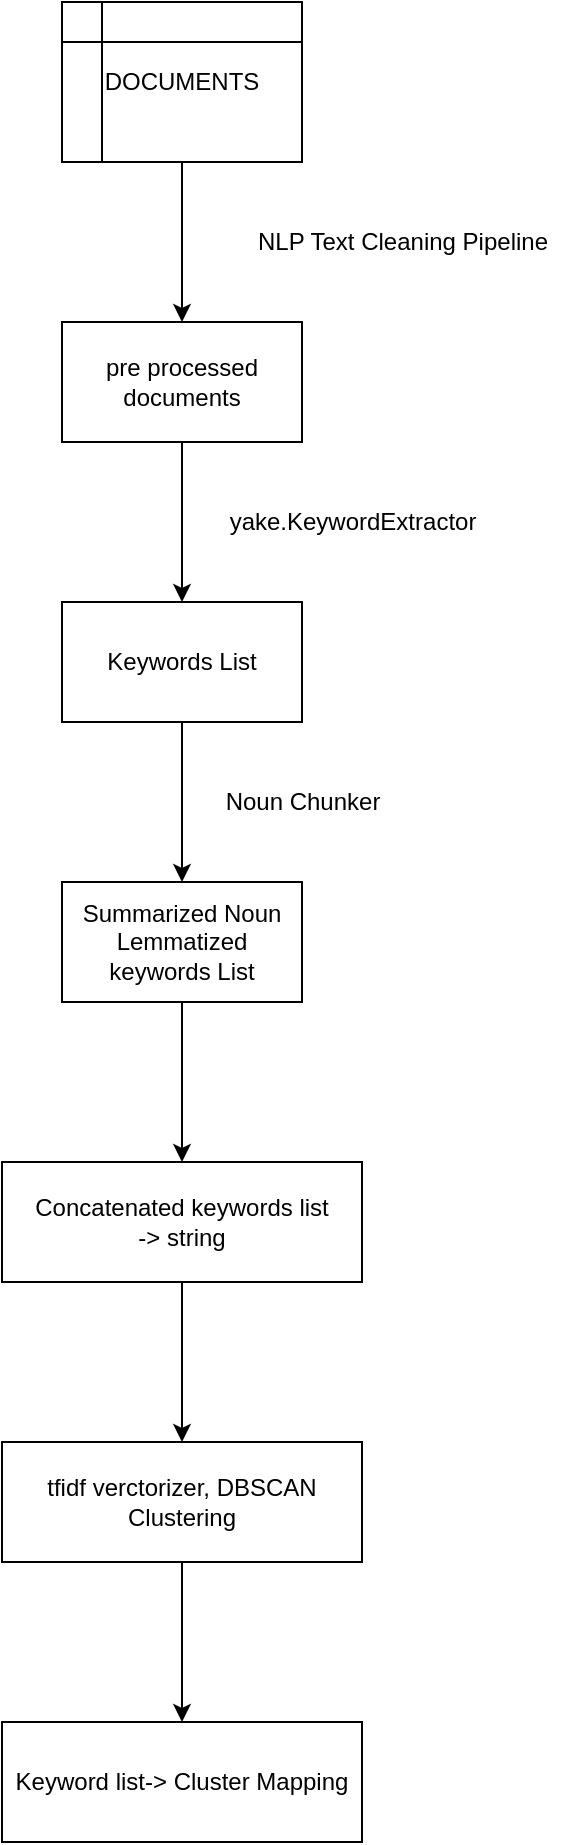 <mxfile version="14.8.4" type="github">
  <diagram id="Cfb-ZQ5fXgV1moEV1RTx" name="Page-1">
    <mxGraphModel dx="1038" dy="555" grid="1" gridSize="10" guides="1" tooltips="1" connect="1" arrows="1" fold="1" page="1" pageScale="1" pageWidth="850" pageHeight="1100" math="0" shadow="0">
      <root>
        <mxCell id="0" />
        <mxCell id="1" parent="0" />
        <mxCell id="0pmgDXqAo4w0kBsLoXP3-3" value="" style="edgeStyle=orthogonalEdgeStyle;rounded=0;orthogonalLoop=1;jettySize=auto;html=1;" edge="1" parent="1" source="0pmgDXqAo4w0kBsLoXP3-1" target="0pmgDXqAo4w0kBsLoXP3-2">
          <mxGeometry relative="1" as="geometry" />
        </mxCell>
        <mxCell id="0pmgDXqAo4w0kBsLoXP3-1" value="DOCUMENTS" style="shape=internalStorage;whiteSpace=wrap;html=1;backgroundOutline=1;" vertex="1" parent="1">
          <mxGeometry x="360" y="40" width="120" height="80" as="geometry" />
        </mxCell>
        <mxCell id="0pmgDXqAo4w0kBsLoXP3-6" value="" style="edgeStyle=orthogonalEdgeStyle;rounded=0;orthogonalLoop=1;jettySize=auto;html=1;" edge="1" parent="1" source="0pmgDXqAo4w0kBsLoXP3-2" target="0pmgDXqAo4w0kBsLoXP3-5">
          <mxGeometry relative="1" as="geometry" />
        </mxCell>
        <mxCell id="0pmgDXqAo4w0kBsLoXP3-2" value="pre processed documents" style="whiteSpace=wrap;html=1;" vertex="1" parent="1">
          <mxGeometry x="360" y="200" width="120" height="60" as="geometry" />
        </mxCell>
        <mxCell id="0pmgDXqAo4w0kBsLoXP3-4" value="NLP Text Cleaning Pipeline" style="text;html=1;align=center;verticalAlign=middle;resizable=0;points=[];autosize=1;strokeColor=none;" vertex="1" parent="1">
          <mxGeometry x="450" y="150" width="160" height="20" as="geometry" />
        </mxCell>
        <mxCell id="0pmgDXqAo4w0kBsLoXP3-9" value="" style="edgeStyle=orthogonalEdgeStyle;rounded=0;orthogonalLoop=1;jettySize=auto;html=1;" edge="1" parent="1" source="0pmgDXqAo4w0kBsLoXP3-5" target="0pmgDXqAo4w0kBsLoXP3-8">
          <mxGeometry relative="1" as="geometry" />
        </mxCell>
        <mxCell id="0pmgDXqAo4w0kBsLoXP3-5" value="Keywords List" style="whiteSpace=wrap;html=1;" vertex="1" parent="1">
          <mxGeometry x="360" y="340" width="120" height="60" as="geometry" />
        </mxCell>
        <mxCell id="0pmgDXqAo4w0kBsLoXP3-7" value="yake.KeywordExtractor" style="text;html=1;align=center;verticalAlign=middle;resizable=0;points=[];autosize=1;strokeColor=none;" vertex="1" parent="1">
          <mxGeometry x="435" y="290" width="140" height="20" as="geometry" />
        </mxCell>
        <mxCell id="0pmgDXqAo4w0kBsLoXP3-12" value="" style="edgeStyle=orthogonalEdgeStyle;rounded=0;orthogonalLoop=1;jettySize=auto;html=1;" edge="1" parent="1" source="0pmgDXqAo4w0kBsLoXP3-8" target="0pmgDXqAo4w0kBsLoXP3-11">
          <mxGeometry relative="1" as="geometry" />
        </mxCell>
        <mxCell id="0pmgDXqAo4w0kBsLoXP3-8" value="Summarized Noun&lt;br&gt;Lemmatized keywords List" style="whiteSpace=wrap;html=1;" vertex="1" parent="1">
          <mxGeometry x="360" y="480" width="120" height="60" as="geometry" />
        </mxCell>
        <mxCell id="0pmgDXqAo4w0kBsLoXP3-10" value="Noun Chunker" style="text;html=1;align=center;verticalAlign=middle;resizable=0;points=[];autosize=1;strokeColor=none;" vertex="1" parent="1">
          <mxGeometry x="435" y="430" width="90" height="20" as="geometry" />
        </mxCell>
        <mxCell id="0pmgDXqAo4w0kBsLoXP3-14" value="" style="edgeStyle=orthogonalEdgeStyle;rounded=0;orthogonalLoop=1;jettySize=auto;html=1;" edge="1" parent="1" source="0pmgDXqAo4w0kBsLoXP3-11" target="0pmgDXqAo4w0kBsLoXP3-13">
          <mxGeometry relative="1" as="geometry" />
        </mxCell>
        <mxCell id="0pmgDXqAo4w0kBsLoXP3-11" value="Concatenated keywords list&lt;br&gt;-&amp;gt; string" style="whiteSpace=wrap;html=1;" vertex="1" parent="1">
          <mxGeometry x="330" y="620" width="180" height="60" as="geometry" />
        </mxCell>
        <mxCell id="0pmgDXqAo4w0kBsLoXP3-16" value="" style="edgeStyle=orthogonalEdgeStyle;rounded=0;orthogonalLoop=1;jettySize=auto;html=1;" edge="1" parent="1" source="0pmgDXqAo4w0kBsLoXP3-13" target="0pmgDXqAo4w0kBsLoXP3-15">
          <mxGeometry relative="1" as="geometry" />
        </mxCell>
        <mxCell id="0pmgDXqAo4w0kBsLoXP3-13" value="tfidf verctorizer, DBSCAN Clustering" style="whiteSpace=wrap;html=1;" vertex="1" parent="1">
          <mxGeometry x="330" y="760" width="180" height="60" as="geometry" />
        </mxCell>
        <mxCell id="0pmgDXqAo4w0kBsLoXP3-15" value="Keyword list-&amp;gt; Cluster Mapping" style="whiteSpace=wrap;html=1;" vertex="1" parent="1">
          <mxGeometry x="330" y="900" width="180" height="60" as="geometry" />
        </mxCell>
      </root>
    </mxGraphModel>
  </diagram>
</mxfile>
